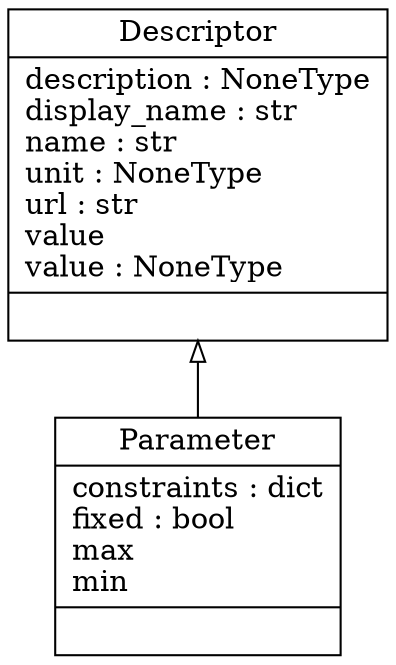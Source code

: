 digraph "classes" {
charset="utf-8"
rankdir=BT
"0" [label="{Descriptor|description : NoneType\ldisplay_name : str\lname : str\lunit : NoneType\lurl : str\lvalue\lvalue : NoneType\l|}", shape="record"];
"1" [label="{Parameter|constraints : dict\lfixed : bool\lmax\lmin\l|}", shape="record"];
"1" -> "0" [arrowhead="empty", arrowtail="none"];
}

